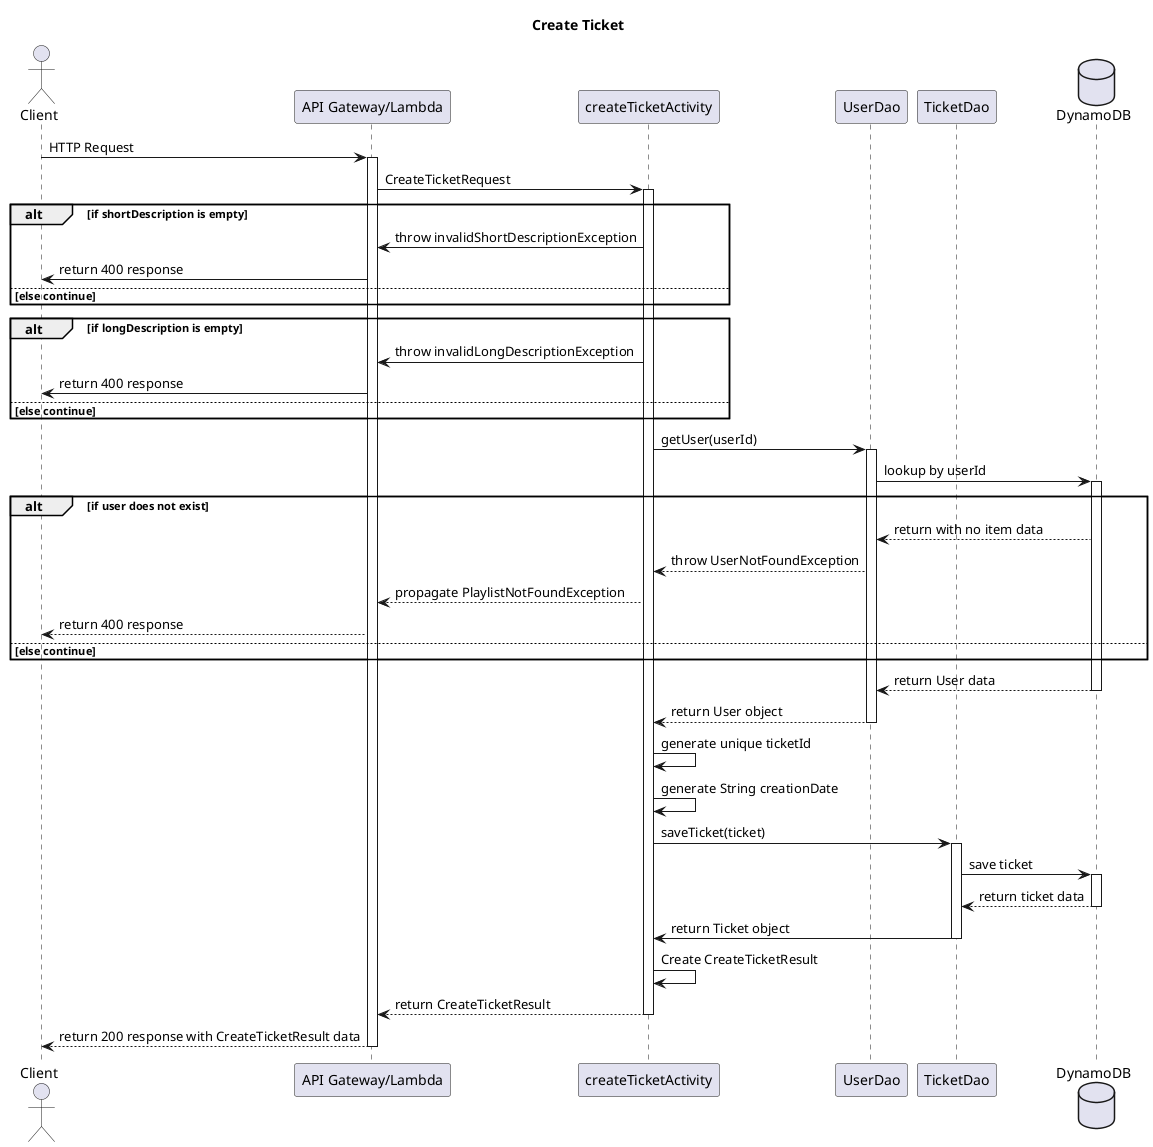 @startuml

actor "Client" as client
participant "API Gateway/Lambda" as apiGateway
participant "createTicketActivity" as createTicketActivity
participant "UserDao" as userDao
participant "TicketDao" as ticketDao
database "DynamoDB" as dynamoDB

title Create Ticket

client -> apiGateway : HTTP Request
activate apiGateway

apiGateway -> createTicketActivity : CreateTicketRequest
activate createTicketActivity

alt if shortDescription is empty
createTicketActivity -> apiGateway : throw invalidShortDescriptionException
apiGateway -> client : return 400 response
else else continue
end

alt if longDescription is empty
createTicketActivity -> apiGateway : throw invalidLongDescriptionException
apiGateway -> client : return 400 response
else else continue
end

createTicketActivity -> userDao : getUser(userId)
activate userDao

userDao -> dynamoDB : lookup by userId
activate dynamoDB

alt if user does not exist
dynamoDB --> userDao : return with no item data
userDao --> createTicketActivity: throw UserNotFoundException
createTicketActivity --> apiGateway: propagate PlaylistNotFoundException
apiGateway --> client: return 400 response
else else continue
end

dynamoDB --> userDao: return User data
deactivate dynamoDB

userDao --> createTicketActivity : return User object
deactivate userDao

createTicketActivity -> createTicketActivity: generate unique ticketId
createTicketActivity -> createTicketActivity: generate String creationDate

createTicketActivity -> ticketDao : saveTicket(ticket)
activate ticketDao

ticketDao -> dynamoDB : save ticket
activate dynamoDB

dynamoDB --> ticketDao: return ticket data
deactivate dynamoDB

ticketDao -> createTicketActivity : return Ticket object
deactivate ticketDao

createTicketActivity -> createTicketActivity: Create CreateTicketResult

createTicketActivity --> apiGateway : return CreateTicketResult
deactivate createTicketActivity

apiGateway --> client : return 200 response with CreateTicketResult data
deactivate apiGateway

@enduml